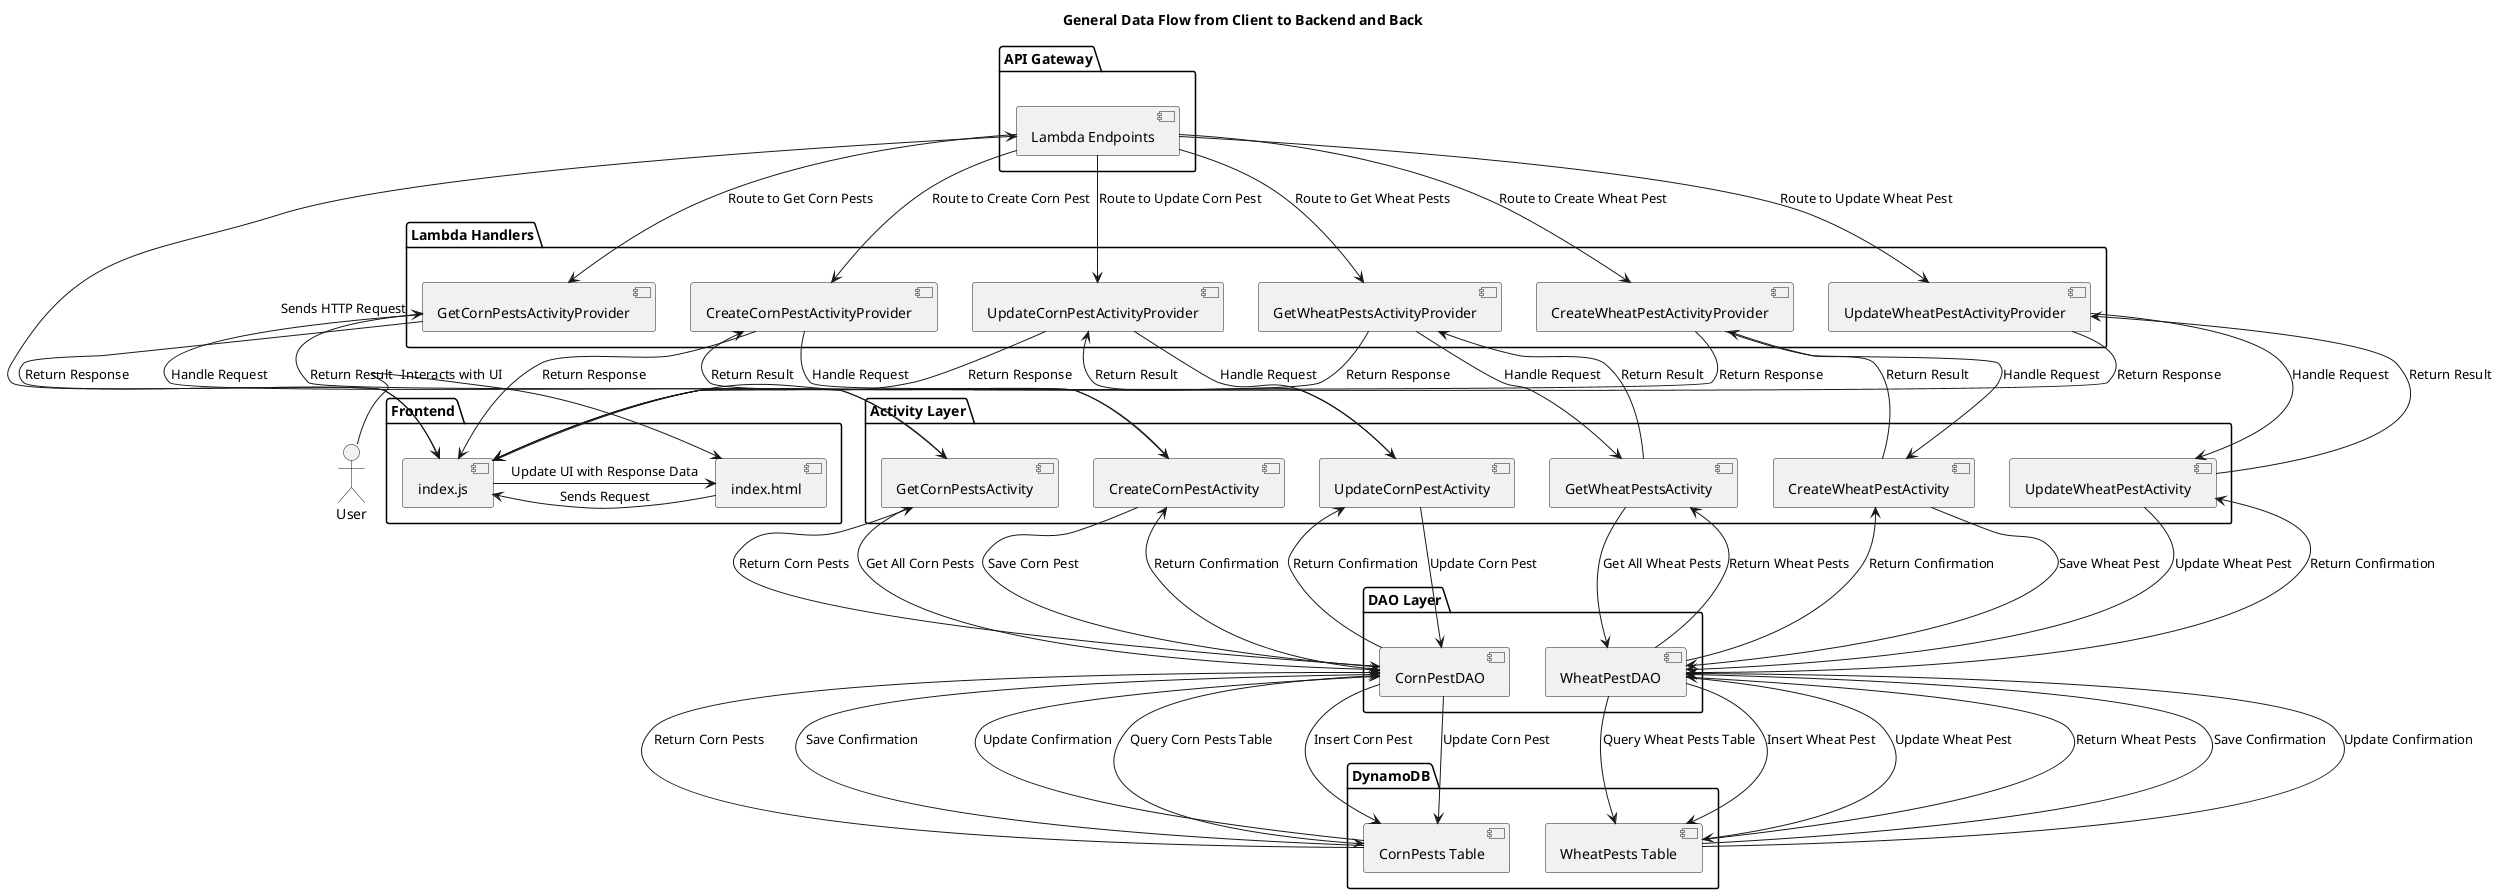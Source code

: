 @startuml
title General Data Flow from Client to Backend and Back

actor "User" as user

package "Frontend" {
    [index.html] as html
    [index.js] as js
}

package "API Gateway" {
    [Lambda Endpoints]
}

package "Lambda Handlers" {
    [GetCornPestsActivityProvider] as getCorn
    [CreateCornPestActivityProvider] as createCorn
    [UpdateCornPestActivityProvider] as updateCorn
    [GetWheatPestsActivityProvider] as getWheat
    [CreateWheatPestActivityProvider] as createWheat
    [UpdateWheatPestActivityProvider] as updateWheat
}

package "Activity Layer" {
    [GetCornPestsActivity] as getCornActivity
    [CreateCornPestActivity] as createCornActivity
    [UpdateCornPestActivity] as updateCornActivity
    [GetWheatPestsActivity] as getWheatActivity
    [CreateWheatPestActivity] as createWheatActivity
    [UpdateWheatPestActivity] as updateWheatActivity
}

package "DAO Layer" {
    [CornPestDAO] as cornDAO
    [WheatPestDAO] as wheatDAO
}

package "DynamoDB" {
    [CornPests Table] as cornTable
    [WheatPests Table] as wheatTable
}

user -> html: Interacts with UI
html -> js: Sends Request

js -> "Lambda Endpoints": Sends HTTP Request

"Lambda Endpoints" --> getCorn: Route to Get Corn Pests
"Lambda Endpoints" --> createCorn: Route to Create Corn Pest
"Lambda Endpoints" --> updateCorn: Route to Update Corn Pest

"Lambda Endpoints" --> getWheat: Route to Get Wheat Pests
"Lambda Endpoints" --> createWheat: Route to Create Wheat Pest
"Lambda Endpoints" --> updateWheat: Route to Update Wheat Pest

getCorn --> getCornActivity: Handle Request
createCorn --> createCornActivity: Handle Request
updateCorn --> updateCornActivity: Handle Request

getWheat --> getWheatActivity: Handle Request
createWheat --> createWheatActivity: Handle Request
updateWheat --> updateWheatActivity: Handle Request

getCornActivity --> cornDAO: Get All Corn Pests
cornDAO --> cornTable: Query Corn Pests Table
cornTable --> cornDAO: Return Corn Pests
cornDAO --> getCornActivity: Return Corn Pests
getCornActivity --> getCorn: Return Result
getCorn --> js: Return Response

createCornActivity --> cornDAO: Save Corn Pest
cornDAO --> cornTable: Insert Corn Pest
cornTable --> cornDAO: Save Confirmation
cornDAO --> createCornActivity: Return Confirmation
createCornActivity --> createCorn: Return Result
createCorn --> js: Return Response

updateCornActivity --> cornDAO: Update Corn Pest
cornDAO --> cornTable: Update Corn Pest
cornTable --> cornDAO: Update Confirmation
cornDAO --> updateCornActivity: Return Confirmation
updateCornActivity --> updateCorn: Return Result
updateCorn --> js: Return Response

getWheatActivity --> wheatDAO: Get All Wheat Pests
wheatDAO --> wheatTable: Query Wheat Pests Table
wheatTable --> wheatDAO: Return Wheat Pests
wheatDAO --> getWheatActivity: Return Wheat Pests
getWheatActivity --> getWheat: Return Result
getWheat --> js: Return Response

createWheatActivity --> wheatDAO: Save Wheat Pest
wheatDAO --> wheatTable: Insert Wheat Pest
wheatTable --> wheatDAO: Save Confirmation
wheatDAO --> createWheatActivity: Return Confirmation
createWheatActivity --> createWheat: Return Result
createWheat --> js: Return Response

updateWheatActivity --> wheatDAO: Update Wheat Pest
wheatDAO --> wheatTable: Update Wheat Pest
wheatTable --> wheatDAO: Update Confirmation
wheatDAO --> updateWheatActivity: Return Confirmation
updateWheatActivity --> updateWheat: Return Result
updateWheat --> js: Return Response

js -> html: Update UI with Response Data

@enduml

